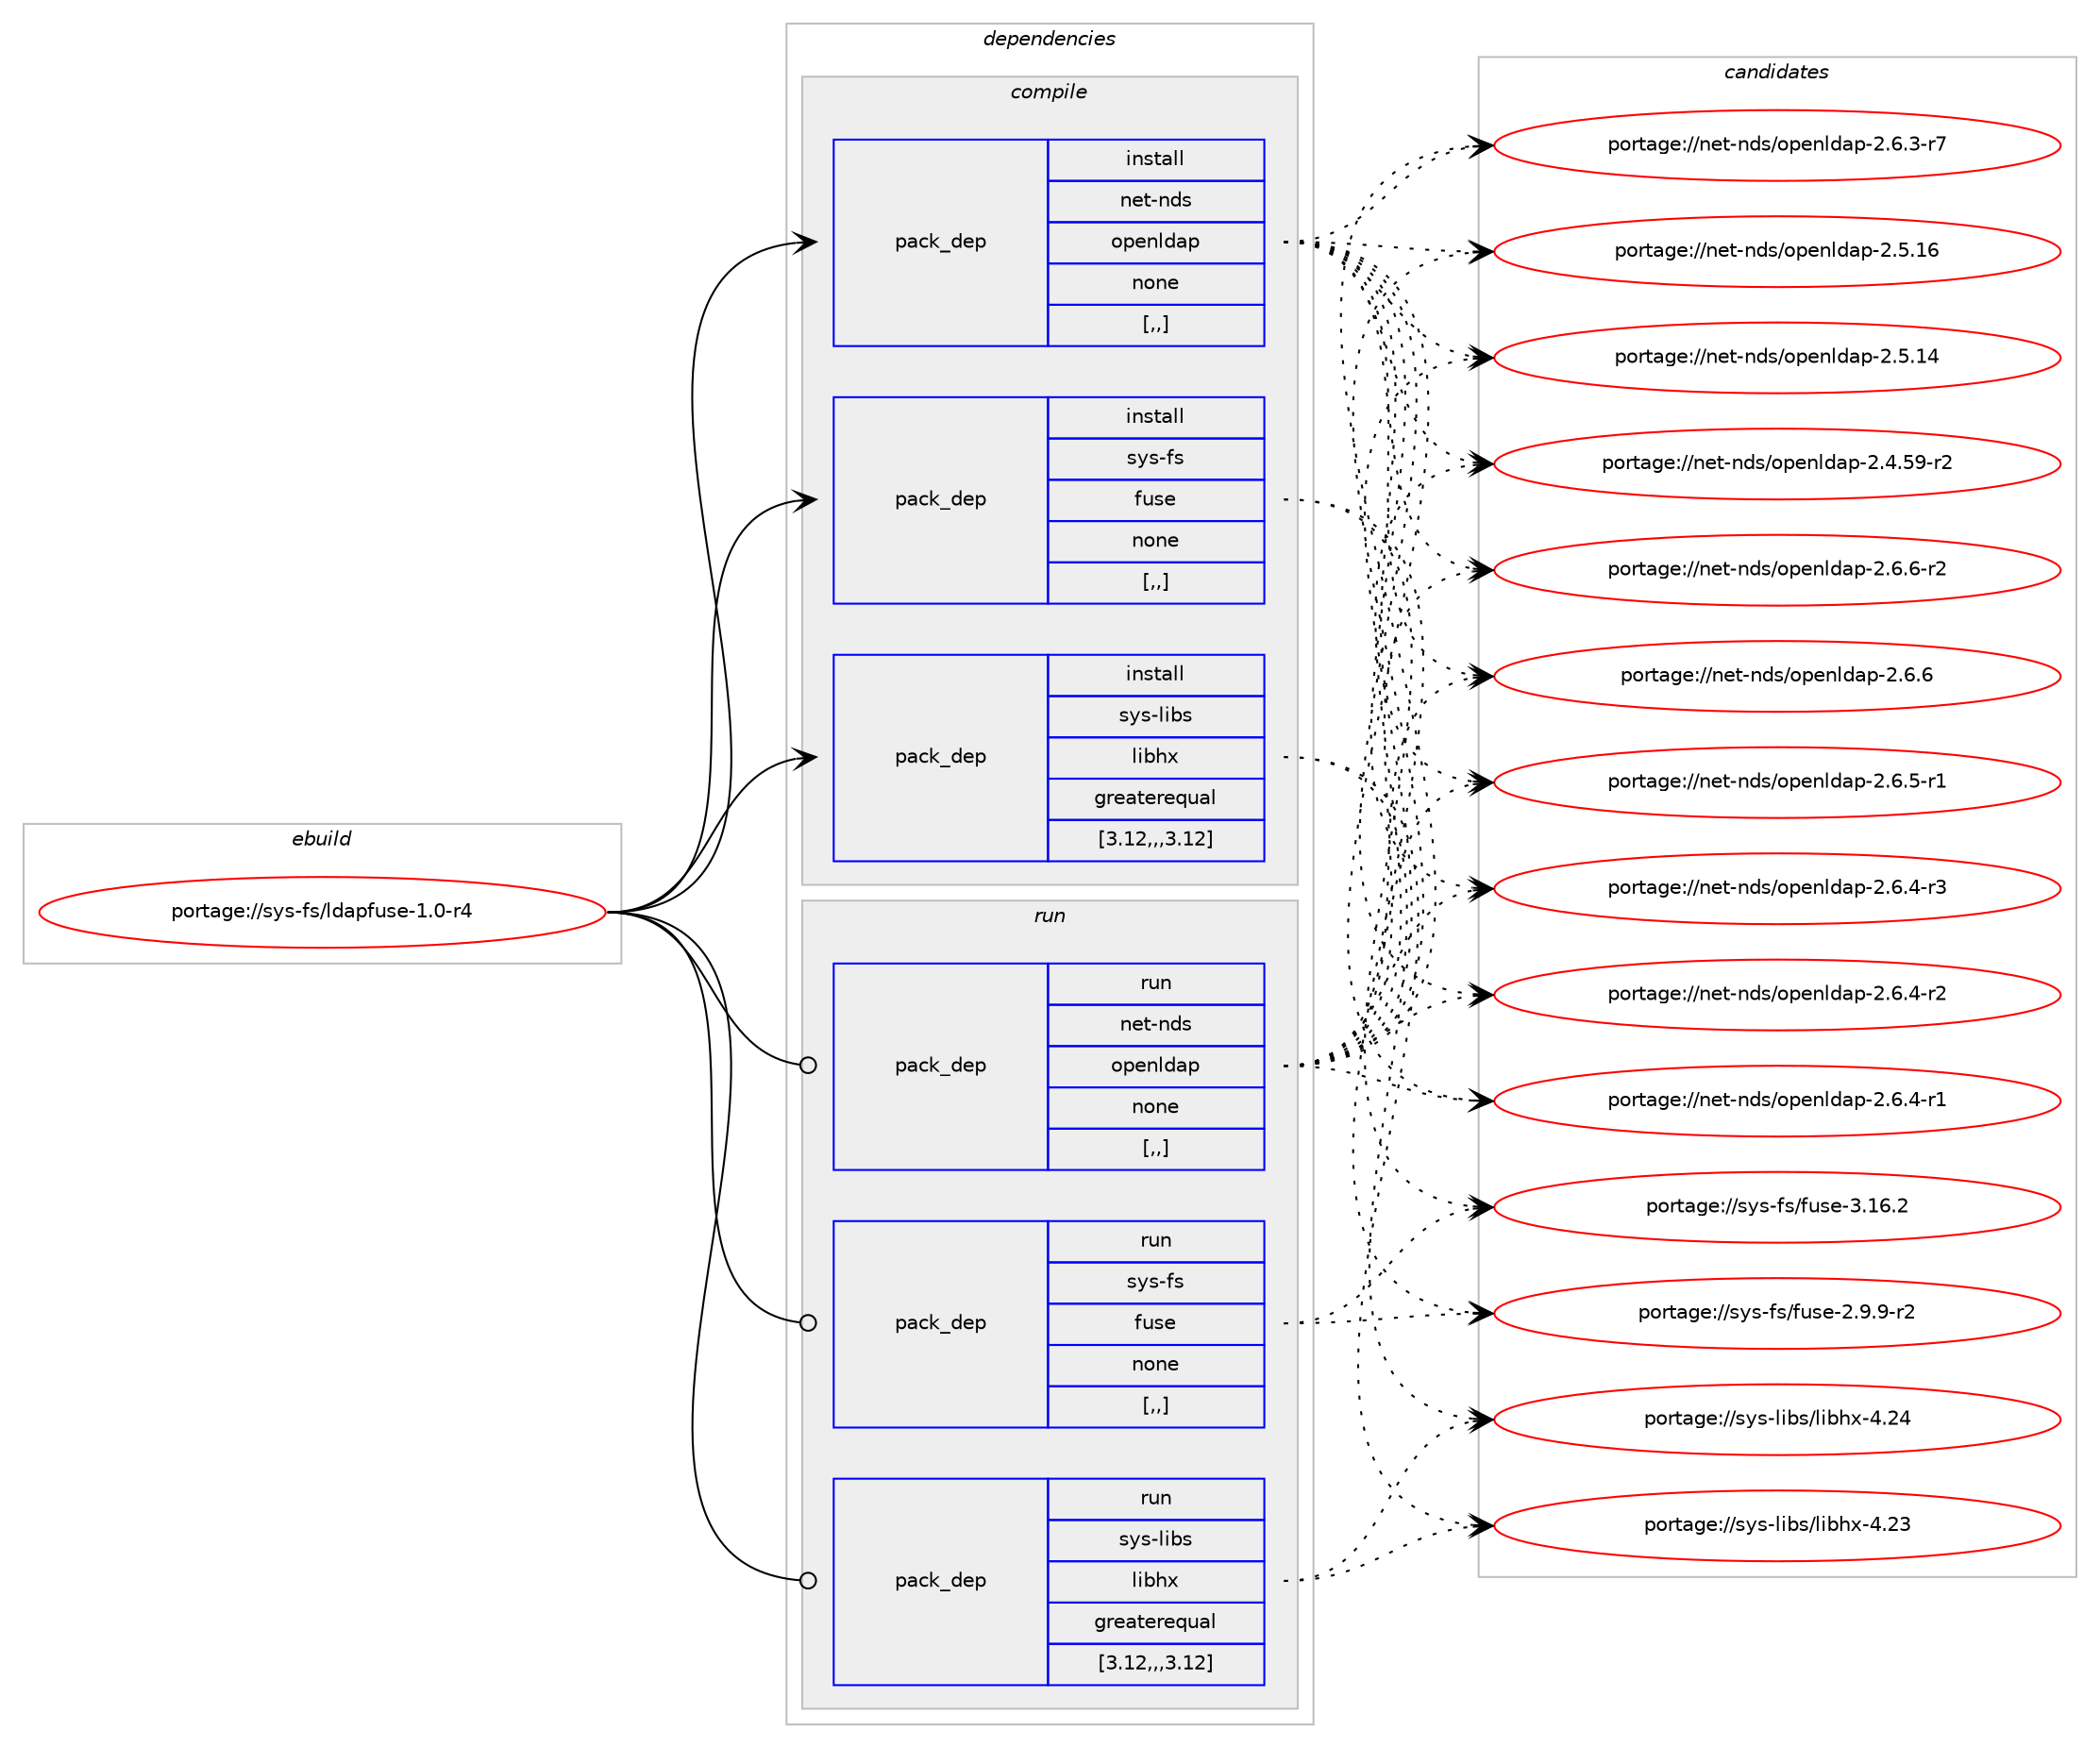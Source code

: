 digraph prolog {

# *************
# Graph options
# *************

newrank=true;
concentrate=true;
compound=true;
graph [rankdir=LR,fontname=Helvetica,fontsize=10,ranksep=1.5];#, ranksep=2.5, nodesep=0.2];
edge  [arrowhead=vee];
node  [fontname=Helvetica,fontsize=10];

# **********
# The ebuild
# **********

subgraph cluster_leftcol {
color=gray;
label=<<i>ebuild</i>>;
id [label="portage://sys-fs/ldapfuse-1.0-r4", color=red, width=4, href="../sys-fs/ldapfuse-1.0-r4.svg"];
}

# ****************
# The dependencies
# ****************

subgraph cluster_midcol {
color=gray;
label=<<i>dependencies</i>>;
subgraph cluster_compile {
fillcolor="#eeeeee";
style=filled;
label=<<i>compile</i>>;
subgraph pack1630 {
dependency2179 [label=<<TABLE BORDER="0" CELLBORDER="1" CELLSPACING="0" CELLPADDING="4" WIDTH="220"><TR><TD ROWSPAN="6" CELLPADDING="30">pack_dep</TD></TR><TR><TD WIDTH="110">install</TD></TR><TR><TD>net-nds</TD></TR><TR><TD>openldap</TD></TR><TR><TD>none</TD></TR><TR><TD>[,,]</TD></TR></TABLE>>, shape=none, color=blue];
}
id:e -> dependency2179:w [weight=20,style="solid",arrowhead="vee"];
subgraph pack1631 {
dependency2180 [label=<<TABLE BORDER="0" CELLBORDER="1" CELLSPACING="0" CELLPADDING="4" WIDTH="220"><TR><TD ROWSPAN="6" CELLPADDING="30">pack_dep</TD></TR><TR><TD WIDTH="110">install</TD></TR><TR><TD>sys-fs</TD></TR><TR><TD>fuse</TD></TR><TR><TD>none</TD></TR><TR><TD>[,,]</TD></TR></TABLE>>, shape=none, color=blue];
}
id:e -> dependency2180:w [weight=20,style="solid",arrowhead="vee"];
subgraph pack1632 {
dependency2181 [label=<<TABLE BORDER="0" CELLBORDER="1" CELLSPACING="0" CELLPADDING="4" WIDTH="220"><TR><TD ROWSPAN="6" CELLPADDING="30">pack_dep</TD></TR><TR><TD WIDTH="110">install</TD></TR><TR><TD>sys-libs</TD></TR><TR><TD>libhx</TD></TR><TR><TD>greaterequal</TD></TR><TR><TD>[3.12,,,3.12]</TD></TR></TABLE>>, shape=none, color=blue];
}
id:e -> dependency2181:w [weight=20,style="solid",arrowhead="vee"];
}
subgraph cluster_compileandrun {
fillcolor="#eeeeee";
style=filled;
label=<<i>compile and run</i>>;
}
subgraph cluster_run {
fillcolor="#eeeeee";
style=filled;
label=<<i>run</i>>;
subgraph pack1633 {
dependency2182 [label=<<TABLE BORDER="0" CELLBORDER="1" CELLSPACING="0" CELLPADDING="4" WIDTH="220"><TR><TD ROWSPAN="6" CELLPADDING="30">pack_dep</TD></TR><TR><TD WIDTH="110">run</TD></TR><TR><TD>net-nds</TD></TR><TR><TD>openldap</TD></TR><TR><TD>none</TD></TR><TR><TD>[,,]</TD></TR></TABLE>>, shape=none, color=blue];
}
id:e -> dependency2182:w [weight=20,style="solid",arrowhead="odot"];
subgraph pack1634 {
dependency2183 [label=<<TABLE BORDER="0" CELLBORDER="1" CELLSPACING="0" CELLPADDING="4" WIDTH="220"><TR><TD ROWSPAN="6" CELLPADDING="30">pack_dep</TD></TR><TR><TD WIDTH="110">run</TD></TR><TR><TD>sys-fs</TD></TR><TR><TD>fuse</TD></TR><TR><TD>none</TD></TR><TR><TD>[,,]</TD></TR></TABLE>>, shape=none, color=blue];
}
id:e -> dependency2183:w [weight=20,style="solid",arrowhead="odot"];
subgraph pack1635 {
dependency2184 [label=<<TABLE BORDER="0" CELLBORDER="1" CELLSPACING="0" CELLPADDING="4" WIDTH="220"><TR><TD ROWSPAN="6" CELLPADDING="30">pack_dep</TD></TR><TR><TD WIDTH="110">run</TD></TR><TR><TD>sys-libs</TD></TR><TR><TD>libhx</TD></TR><TR><TD>greaterequal</TD></TR><TR><TD>[3.12,,,3.12]</TD></TR></TABLE>>, shape=none, color=blue];
}
id:e -> dependency2184:w [weight=20,style="solid",arrowhead="odot"];
}
}

# **************
# The candidates
# **************

subgraph cluster_choices {
rank=same;
color=gray;
label=<<i>candidates</i>>;

subgraph choice1630 {
color=black;
nodesep=1;
choice1101011164511010011547111112101110108100971124550465446544511450 [label="portage://net-nds/openldap-2.6.6-r2", color=red, width=4,href="../net-nds/openldap-2.6.6-r2.svg"];
choice110101116451101001154711111210111010810097112455046544654 [label="portage://net-nds/openldap-2.6.6", color=red, width=4,href="../net-nds/openldap-2.6.6.svg"];
choice1101011164511010011547111112101110108100971124550465446534511449 [label="portage://net-nds/openldap-2.6.5-r1", color=red, width=4,href="../net-nds/openldap-2.6.5-r1.svg"];
choice1101011164511010011547111112101110108100971124550465446524511451 [label="portage://net-nds/openldap-2.6.4-r3", color=red, width=4,href="../net-nds/openldap-2.6.4-r3.svg"];
choice1101011164511010011547111112101110108100971124550465446524511450 [label="portage://net-nds/openldap-2.6.4-r2", color=red, width=4,href="../net-nds/openldap-2.6.4-r2.svg"];
choice1101011164511010011547111112101110108100971124550465446524511449 [label="portage://net-nds/openldap-2.6.4-r1", color=red, width=4,href="../net-nds/openldap-2.6.4-r1.svg"];
choice1101011164511010011547111112101110108100971124550465446514511455 [label="portage://net-nds/openldap-2.6.3-r7", color=red, width=4,href="../net-nds/openldap-2.6.3-r7.svg"];
choice11010111645110100115471111121011101081009711245504653464954 [label="portage://net-nds/openldap-2.5.16", color=red, width=4,href="../net-nds/openldap-2.5.16.svg"];
choice11010111645110100115471111121011101081009711245504653464952 [label="portage://net-nds/openldap-2.5.14", color=red, width=4,href="../net-nds/openldap-2.5.14.svg"];
choice110101116451101001154711111210111010810097112455046524653574511450 [label="portage://net-nds/openldap-2.4.59-r2", color=red, width=4,href="../net-nds/openldap-2.4.59-r2.svg"];
dependency2179:e -> choice1101011164511010011547111112101110108100971124550465446544511450:w [style=dotted,weight="100"];
dependency2179:e -> choice110101116451101001154711111210111010810097112455046544654:w [style=dotted,weight="100"];
dependency2179:e -> choice1101011164511010011547111112101110108100971124550465446534511449:w [style=dotted,weight="100"];
dependency2179:e -> choice1101011164511010011547111112101110108100971124550465446524511451:w [style=dotted,weight="100"];
dependency2179:e -> choice1101011164511010011547111112101110108100971124550465446524511450:w [style=dotted,weight="100"];
dependency2179:e -> choice1101011164511010011547111112101110108100971124550465446524511449:w [style=dotted,weight="100"];
dependency2179:e -> choice1101011164511010011547111112101110108100971124550465446514511455:w [style=dotted,weight="100"];
dependency2179:e -> choice11010111645110100115471111121011101081009711245504653464954:w [style=dotted,weight="100"];
dependency2179:e -> choice11010111645110100115471111121011101081009711245504653464952:w [style=dotted,weight="100"];
dependency2179:e -> choice110101116451101001154711111210111010810097112455046524653574511450:w [style=dotted,weight="100"];
}
subgraph choice1631 {
color=black;
nodesep=1;
choice115121115451021154710211711510145514649544650 [label="portage://sys-fs/fuse-3.16.2", color=red, width=4,href="../sys-fs/fuse-3.16.2.svg"];
choice11512111545102115471021171151014550465746574511450 [label="portage://sys-fs/fuse-2.9.9-r2", color=red, width=4,href="../sys-fs/fuse-2.9.9-r2.svg"];
dependency2180:e -> choice115121115451021154710211711510145514649544650:w [style=dotted,weight="100"];
dependency2180:e -> choice11512111545102115471021171151014550465746574511450:w [style=dotted,weight="100"];
}
subgraph choice1632 {
color=black;
nodesep=1;
choice115121115451081059811547108105981041204552465052 [label="portage://sys-libs/libhx-4.24", color=red, width=4,href="../sys-libs/libhx-4.24.svg"];
choice115121115451081059811547108105981041204552465051 [label="portage://sys-libs/libhx-4.23", color=red, width=4,href="../sys-libs/libhx-4.23.svg"];
dependency2181:e -> choice115121115451081059811547108105981041204552465052:w [style=dotted,weight="100"];
dependency2181:e -> choice115121115451081059811547108105981041204552465051:w [style=dotted,weight="100"];
}
subgraph choice1633 {
color=black;
nodesep=1;
choice1101011164511010011547111112101110108100971124550465446544511450 [label="portage://net-nds/openldap-2.6.6-r2", color=red, width=4,href="../net-nds/openldap-2.6.6-r2.svg"];
choice110101116451101001154711111210111010810097112455046544654 [label="portage://net-nds/openldap-2.6.6", color=red, width=4,href="../net-nds/openldap-2.6.6.svg"];
choice1101011164511010011547111112101110108100971124550465446534511449 [label="portage://net-nds/openldap-2.6.5-r1", color=red, width=4,href="../net-nds/openldap-2.6.5-r1.svg"];
choice1101011164511010011547111112101110108100971124550465446524511451 [label="portage://net-nds/openldap-2.6.4-r3", color=red, width=4,href="../net-nds/openldap-2.6.4-r3.svg"];
choice1101011164511010011547111112101110108100971124550465446524511450 [label="portage://net-nds/openldap-2.6.4-r2", color=red, width=4,href="../net-nds/openldap-2.6.4-r2.svg"];
choice1101011164511010011547111112101110108100971124550465446524511449 [label="portage://net-nds/openldap-2.6.4-r1", color=red, width=4,href="../net-nds/openldap-2.6.4-r1.svg"];
choice1101011164511010011547111112101110108100971124550465446514511455 [label="portage://net-nds/openldap-2.6.3-r7", color=red, width=4,href="../net-nds/openldap-2.6.3-r7.svg"];
choice11010111645110100115471111121011101081009711245504653464954 [label="portage://net-nds/openldap-2.5.16", color=red, width=4,href="../net-nds/openldap-2.5.16.svg"];
choice11010111645110100115471111121011101081009711245504653464952 [label="portage://net-nds/openldap-2.5.14", color=red, width=4,href="../net-nds/openldap-2.5.14.svg"];
choice110101116451101001154711111210111010810097112455046524653574511450 [label="portage://net-nds/openldap-2.4.59-r2", color=red, width=4,href="../net-nds/openldap-2.4.59-r2.svg"];
dependency2182:e -> choice1101011164511010011547111112101110108100971124550465446544511450:w [style=dotted,weight="100"];
dependency2182:e -> choice110101116451101001154711111210111010810097112455046544654:w [style=dotted,weight="100"];
dependency2182:e -> choice1101011164511010011547111112101110108100971124550465446534511449:w [style=dotted,weight="100"];
dependency2182:e -> choice1101011164511010011547111112101110108100971124550465446524511451:w [style=dotted,weight="100"];
dependency2182:e -> choice1101011164511010011547111112101110108100971124550465446524511450:w [style=dotted,weight="100"];
dependency2182:e -> choice1101011164511010011547111112101110108100971124550465446524511449:w [style=dotted,weight="100"];
dependency2182:e -> choice1101011164511010011547111112101110108100971124550465446514511455:w [style=dotted,weight="100"];
dependency2182:e -> choice11010111645110100115471111121011101081009711245504653464954:w [style=dotted,weight="100"];
dependency2182:e -> choice11010111645110100115471111121011101081009711245504653464952:w [style=dotted,weight="100"];
dependency2182:e -> choice110101116451101001154711111210111010810097112455046524653574511450:w [style=dotted,weight="100"];
}
subgraph choice1634 {
color=black;
nodesep=1;
choice115121115451021154710211711510145514649544650 [label="portage://sys-fs/fuse-3.16.2", color=red, width=4,href="../sys-fs/fuse-3.16.2.svg"];
choice11512111545102115471021171151014550465746574511450 [label="portage://sys-fs/fuse-2.9.9-r2", color=red, width=4,href="../sys-fs/fuse-2.9.9-r2.svg"];
dependency2183:e -> choice115121115451021154710211711510145514649544650:w [style=dotted,weight="100"];
dependency2183:e -> choice11512111545102115471021171151014550465746574511450:w [style=dotted,weight="100"];
}
subgraph choice1635 {
color=black;
nodesep=1;
choice115121115451081059811547108105981041204552465052 [label="portage://sys-libs/libhx-4.24", color=red, width=4,href="../sys-libs/libhx-4.24.svg"];
choice115121115451081059811547108105981041204552465051 [label="portage://sys-libs/libhx-4.23", color=red, width=4,href="../sys-libs/libhx-4.23.svg"];
dependency2184:e -> choice115121115451081059811547108105981041204552465052:w [style=dotted,weight="100"];
dependency2184:e -> choice115121115451081059811547108105981041204552465051:w [style=dotted,weight="100"];
}
}

}
